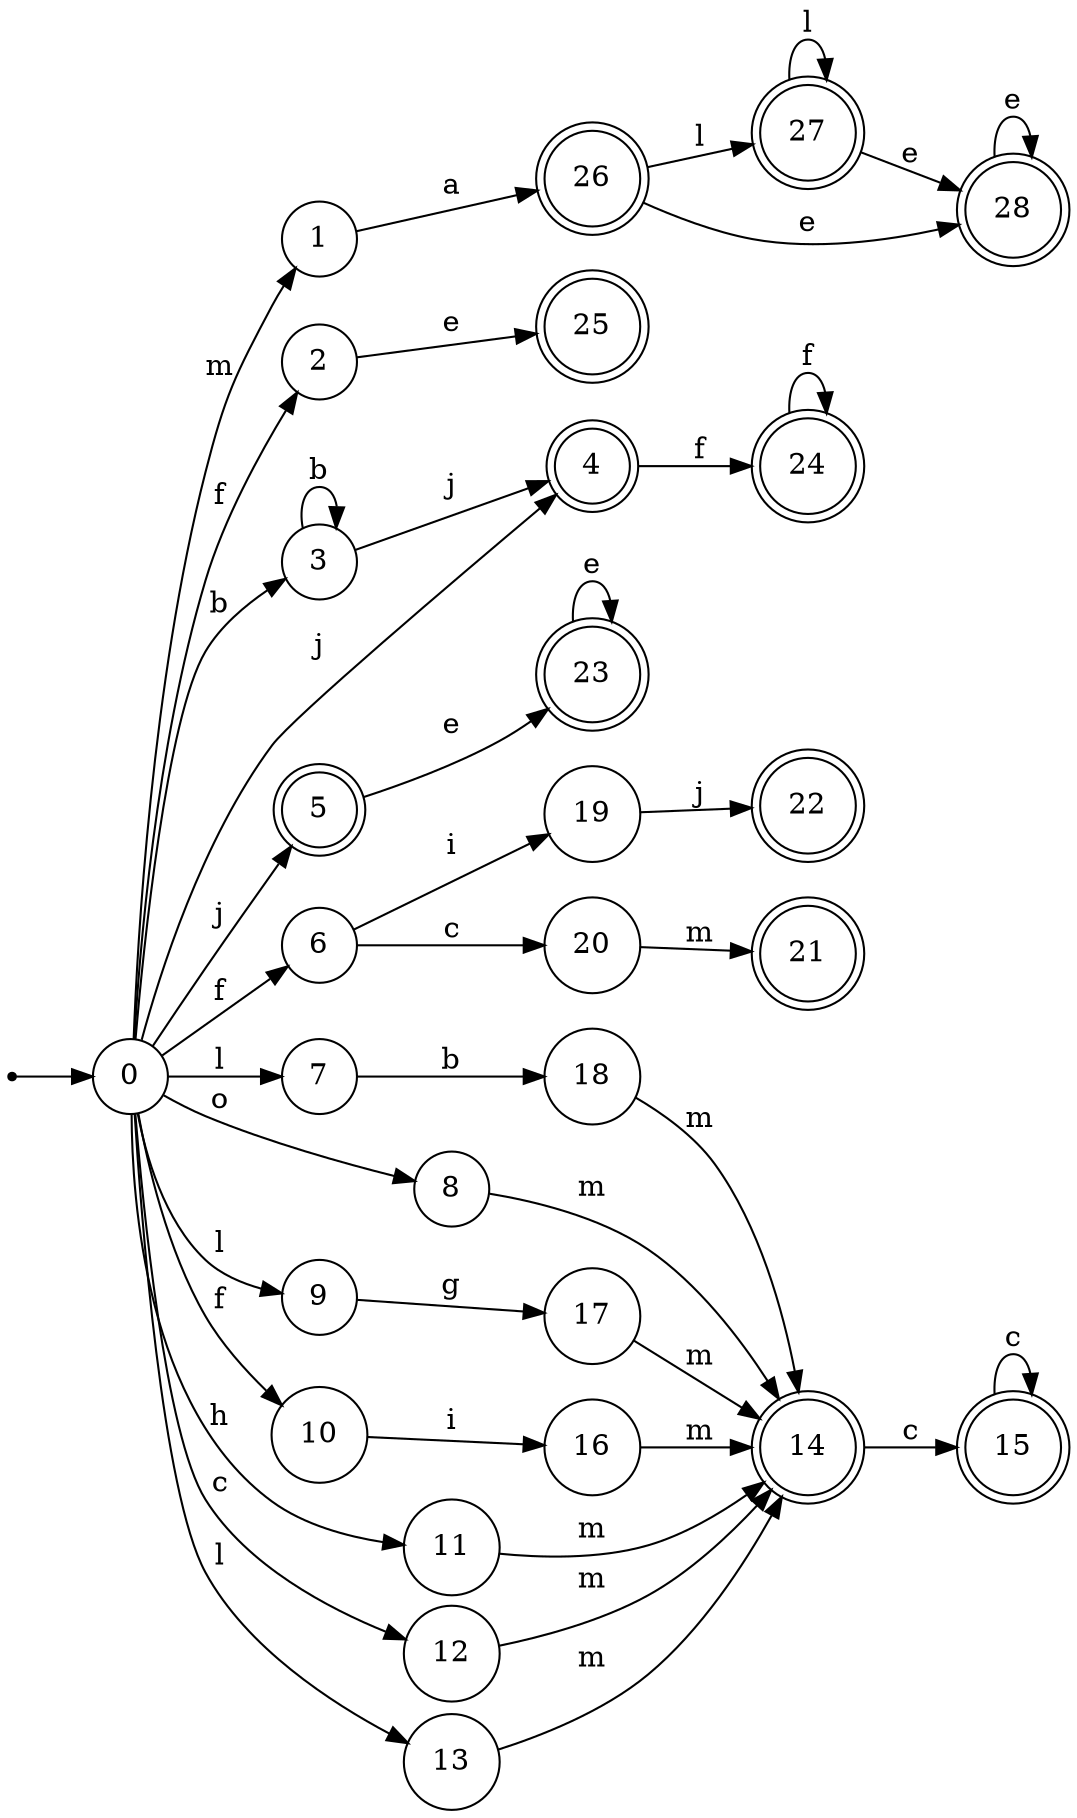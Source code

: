digraph finite_state_machine {
rankdir=LR;
size="20,20";
node [shape = point]; "dummy0"
node [shape = circle]; "0";
"dummy0" -> "0";
node [shape = circle]; "1";
node [shape = circle]; "2";
node [shape = circle]; "3";
node [shape = doublecircle]; "4";node [shape = doublecircle]; "5";node [shape = circle]; "6";
node [shape = circle]; "7";
node [shape = circle]; "8";
node [shape = circle]; "9";
node [shape = circle]; "10";
node [shape = circle]; "11";
node [shape = circle]; "12";
node [shape = circle]; "13";
node [shape = doublecircle]; "14";node [shape = doublecircle]; "15";node [shape = circle]; "16";
node [shape = circle]; "17";
node [shape = circle]; "18";
node [shape = circle]; "19";
node [shape = circle]; "20";
node [shape = doublecircle]; "21";node [shape = doublecircle]; "22";node [shape = doublecircle]; "23";node [shape = doublecircle]; "24";node [shape = doublecircle]; "25";node [shape = doublecircle]; "26";node [shape = doublecircle]; "27";node [shape = doublecircle]; "28";"0" -> "1" [label = "m"];
 "0" -> "2" [label = "f"];
 "0" -> "10" [label = "f"];
 "0" -> "6" [label = "f"];
 "0" -> "3" [label = "b"];
 "0" -> "4" [label = "j"];
 "0" -> "5" [label = "j"];
 "0" -> "9" [label = "l"];
 "0" -> "13" [label = "l"];
 "0" -> "7" [label = "l"];
 "0" -> "8" [label = "o"];
 "0" -> "11" [label = "h"];
 "0" -> "12" [label = "c"];
 "13" -> "14" [label = "m"];
 "14" -> "15" [label = "c"];
 "15" -> "15" [label = "c"];
 "12" -> "14" [label = "m"];
 "11" -> "14" [label = "m"];
 "10" -> "16" [label = "i"];
 "16" -> "14" [label = "m"];
 "9" -> "17" [label = "g"];
 "17" -> "14" [label = "m"];
 "8" -> "14" [label = "m"];
 "7" -> "18" [label = "b"];
 "18" -> "14" [label = "m"];
 "6" -> "19" [label = "i"];
 "6" -> "20" [label = "c"];
 "20" -> "21" [label = "m"];
 "19" -> "22" [label = "j"];
 "5" -> "23" [label = "e"];
 "23" -> "23" [label = "e"];
 "4" -> "24" [label = "f"];
 "24" -> "24" [label = "f"];
 "3" -> "3" [label = "b"];
 "3" -> "4" [label = "j"];
 "2" -> "25" [label = "e"];
 "1" -> "26" [label = "a"];
 "26" -> "27" [label = "l"];
 "26" -> "28" [label = "e"];
 "28" -> "28" [label = "e"];
 "27" -> "27" [label = "l"];
 "27" -> "28" [label = "e"];
 }
